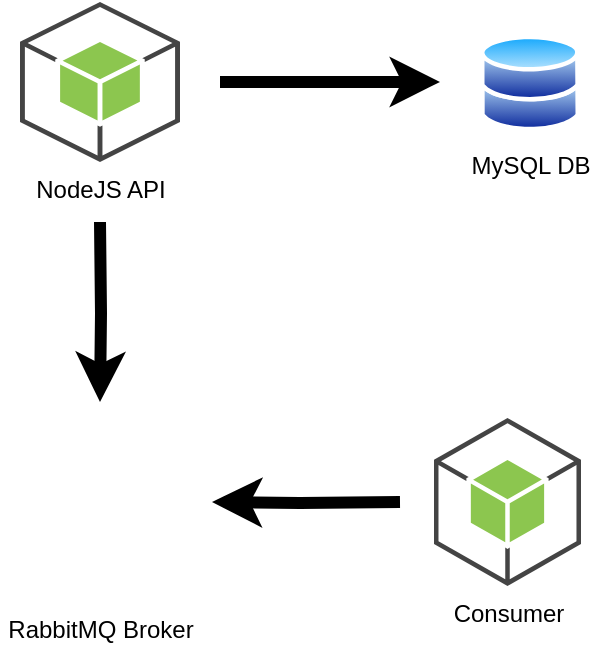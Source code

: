 <mxfile version="21.6.5" type="device">
  <diagram name="Page-1" id="57_gjUxRK8M1becCH6hO">
    <mxGraphModel dx="803" dy="492" grid="1" gridSize="10" guides="1" tooltips="1" connect="1" arrows="1" fold="1" page="1" pageScale="1" pageWidth="850" pageHeight="1100" math="0" shadow="0">
      <root>
        <mxCell id="0" />
        <mxCell id="1" parent="0" />
        <mxCell id="emJM-WzwZN_10lMNNNkO-4" style="edgeStyle=orthogonalEdgeStyle;rounded=0;orthogonalLoop=1;jettySize=auto;html=1;strokeWidth=6;targetPerimeterSpacing=6;sourcePerimeterSpacing=6;" edge="1" parent="1">
          <mxGeometry relative="1" as="geometry">
            <mxPoint x="380" y="260" as="sourcePoint" />
            <mxPoint x="490" y="260" as="targetPoint" />
          </mxGeometry>
        </mxCell>
        <mxCell id="emJM-WzwZN_10lMNNNkO-7" style="edgeStyle=orthogonalEdgeStyle;rounded=0;orthogonalLoop=1;jettySize=auto;html=1;entryX=0.5;entryY=0;entryDx=0;entryDy=0;targetPerimeterSpacing=6;sourcePerimeterSpacing=6;strokeWidth=6;endSize=6;jumpSize=6;" edge="1" parent="1" target="emJM-WzwZN_10lMNNNkO-5">
          <mxGeometry relative="1" as="geometry">
            <mxPoint x="320" y="330" as="sourcePoint" />
          </mxGeometry>
        </mxCell>
        <mxCell id="emJM-WzwZN_10lMNNNkO-1" value="NodeJS API" style="html=1;image=img/lib/clip_art/computers/Server_Tower_128x128.png;outlineConnect=0;dashed=0;verticalLabelPosition=bottom;verticalAlign=top;shape=mxgraph.aws3.android;fillColor=#8CC64F;gradientColor=none;" vertex="1" parent="1">
          <mxGeometry x="280" y="220" width="80" height="80" as="geometry" />
        </mxCell>
        <mxCell id="emJM-WzwZN_10lMNNNkO-2" value="&lt;div&gt;MySQL DB&lt;/div&gt;" style="image;aspect=fixed;perimeter=ellipsePerimeter;html=1;align=center;shadow=0;dashed=0;spacingTop=3;image=img/lib/active_directory/databases.svg;" vertex="1" parent="1">
          <mxGeometry x="510" y="236" width="50" height="49" as="geometry" />
        </mxCell>
        <mxCell id="emJM-WzwZN_10lMNNNkO-5" value="&lt;div&gt;RabbitMQ Broker&lt;/div&gt;" style="shape=image;html=1;verticalAlign=top;verticalLabelPosition=bottom;labelBackgroundColor=#ffffff;imageAspect=0;aspect=fixed;image=https://cdn4.iconfinder.com/data/icons/Easter_lin/png/128x128/Coelho.png" vertex="1" parent="1">
          <mxGeometry x="270" y="420" width="100" height="100" as="geometry" />
        </mxCell>
        <mxCell id="emJM-WzwZN_10lMNNNkO-9" style="edgeStyle=orthogonalEdgeStyle;rounded=0;orthogonalLoop=1;jettySize=auto;html=1;targetPerimeterSpacing=6;sourcePerimeterSpacing=6;strokeWidth=6;" edge="1" parent="1" target="emJM-WzwZN_10lMNNNkO-5">
          <mxGeometry relative="1" as="geometry">
            <mxPoint x="470" y="470" as="sourcePoint" />
          </mxGeometry>
        </mxCell>
        <mxCell id="emJM-WzwZN_10lMNNNkO-8" value="Consumer" style="outlineConnect=0;dashed=0;verticalLabelPosition=bottom;verticalAlign=top;align=center;html=1;shape=mxgraph.aws3.android;fillColor=#8CC64F;gradientColor=none;" vertex="1" parent="1">
          <mxGeometry x="487" y="428" width="73.5" height="84" as="geometry" />
        </mxCell>
      </root>
    </mxGraphModel>
  </diagram>
</mxfile>
